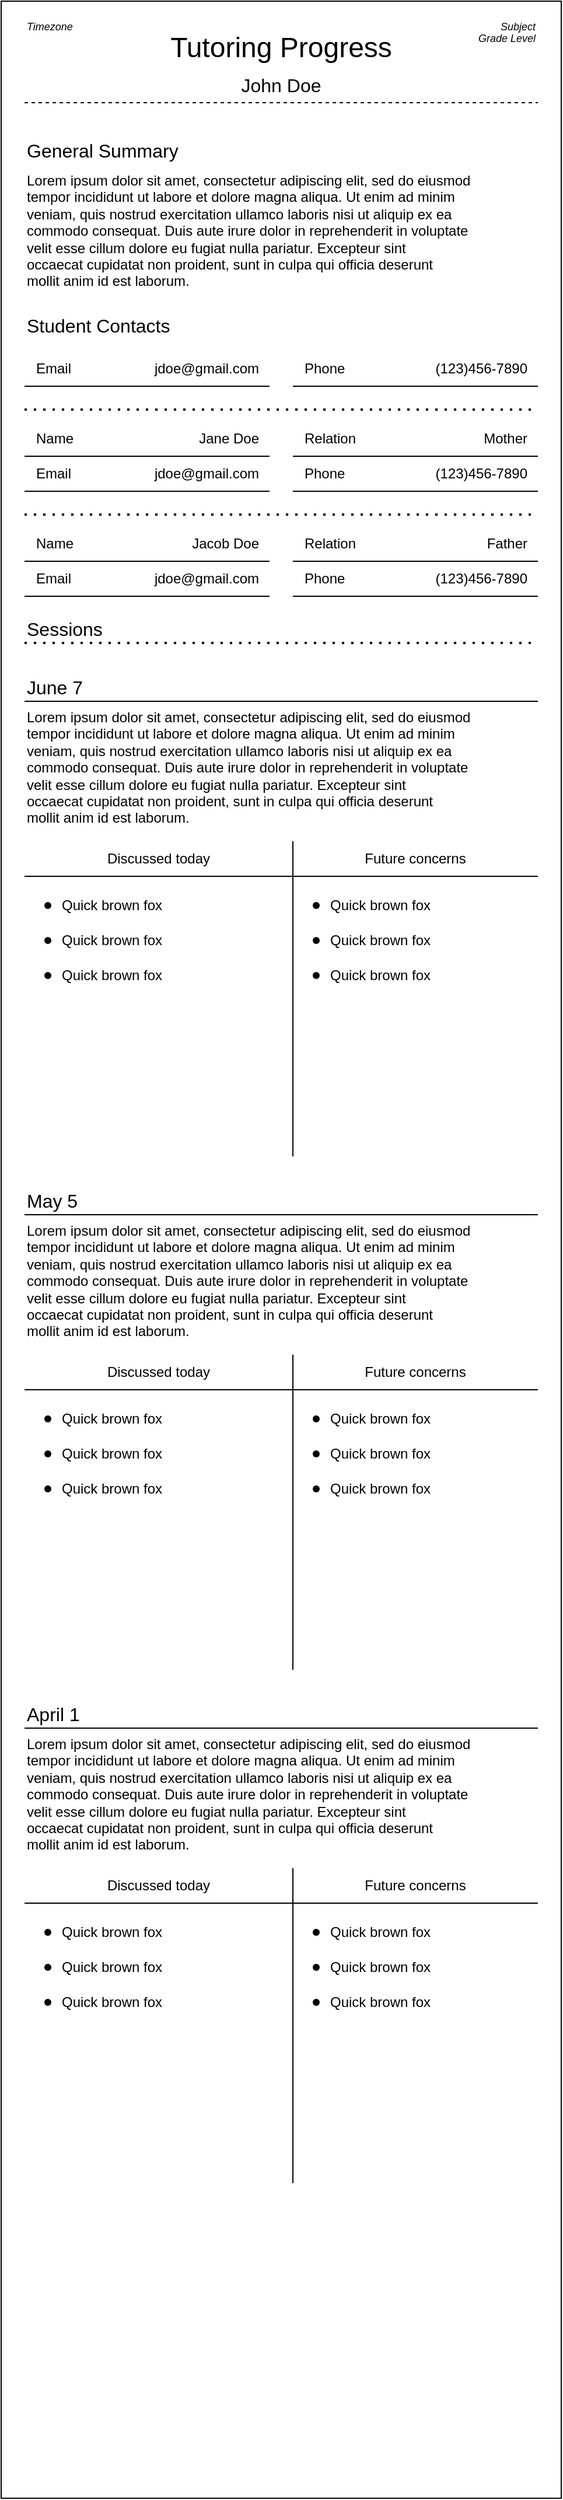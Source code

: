 <mxfile version="26.0.5">
  <diagram name="Page-1" id="S7144LthoN_sh4gh5SaR">
    <mxGraphModel dx="1173" dy="609" grid="1" gridSize="10" guides="1" tooltips="1" connect="1" arrows="1" fold="1" page="1" pageScale="1" pageWidth="850" pageHeight="1100" math="0" shadow="0">
      <root>
        <mxCell id="0" />
        <mxCell id="1" parent="0" />
        <mxCell id="zopvRXgS-9q4ktlSTO6l-1" value="" style="rounded=0;whiteSpace=wrap;html=1;" parent="1" vertex="1">
          <mxGeometry x="200" y="40" width="480" height="2140" as="geometry" />
        </mxCell>
        <mxCell id="zopvRXgS-9q4ktlSTO6l-2" value="Tutoring Progress" style="text;html=1;align=center;verticalAlign=middle;whiteSpace=wrap;rounded=0;fontSize=24;" parent="1" vertex="1">
          <mxGeometry x="220" y="60" width="440" height="40" as="geometry" />
        </mxCell>
        <mxCell id="zopvRXgS-9q4ktlSTO6l-3" value="John Doe" style="text;html=1;align=center;verticalAlign=middle;whiteSpace=wrap;rounded=0;fontSize=16;" parent="1" vertex="1">
          <mxGeometry x="220" y="97" width="440" height="30" as="geometry" />
        </mxCell>
        <mxCell id="zopvRXgS-9q4ktlSTO6l-6" value="" style="endArrow=none;dashed=1;html=1;rounded=0;exitX=0;exitY=1;exitDx=0;exitDy=0;entryX=1;entryY=1;entryDx=0;entryDy=0;" parent="1" source="zopvRXgS-9q4ktlSTO6l-3" target="zopvRXgS-9q4ktlSTO6l-3" edge="1">
          <mxGeometry width="50" height="50" relative="1" as="geometry">
            <mxPoint x="400" y="300" as="sourcePoint" />
            <mxPoint x="450" y="250" as="targetPoint" />
          </mxGeometry>
        </mxCell>
        <mxCell id="zopvRXgS-9q4ktlSTO6l-21" value="&lt;div align=&quot;left&quot;&gt;Timezone&lt;/div&gt;" style="text;html=1;align=left;verticalAlign=top;whiteSpace=wrap;rounded=0;fontSize=9;fontStyle=2" parent="1" vertex="1">
          <mxGeometry x="220" y="50" width="50" height="20" as="geometry" />
        </mxCell>
        <mxCell id="zopvRXgS-9q4ktlSTO6l-22" value="" style="group" parent="1" vertex="1" connectable="0">
          <mxGeometry x="220" y="150" width="440" height="140" as="geometry" />
        </mxCell>
        <mxCell id="zopvRXgS-9q4ktlSTO6l-18" value="General Summary" style="text;html=1;align=left;verticalAlign=bottom;whiteSpace=wrap;rounded=0;strokeColor=none;dashed=1;fontSize=16;" parent="zopvRXgS-9q4ktlSTO6l-22" vertex="1">
          <mxGeometry width="440" height="30" as="geometry" />
        </mxCell>
        <mxCell id="zopvRXgS-9q4ktlSTO6l-19" value="Lorem ipsum dolor sit amet, consectetur adipiscing elit, sed do eiusmod &lt;br/&gt;tempor incididunt ut labore et dolore magna aliqua. Ut enim ad minim &lt;br/&gt;veniam, quis nostrud exercitation ullamco laboris nisi ut aliquip ex ea &lt;br/&gt;commodo consequat. Duis aute irure dolor in reprehenderit in voluptate &lt;br/&gt;velit esse cillum dolore eu fugiat nulla pariatur. Excepteur sint &lt;br/&gt;occaecat cupidatat non proident, sunt in culpa qui officia deserunt &lt;br/&gt;mollit anim id est laborum." style="text;html=1;align=left;verticalAlign=top;whiteSpace=wrap;rounded=0;" parent="zopvRXgS-9q4ktlSTO6l-22" vertex="1">
          <mxGeometry y="30" width="440" height="110" as="geometry" />
        </mxCell>
        <mxCell id="zopvRXgS-9q4ktlSTO6l-24" value="&lt;div&gt;Student Contacts&lt;br&gt;&lt;/div&gt;" style="text;html=1;align=left;verticalAlign=bottom;whiteSpace=wrap;rounded=0;strokeColor=none;dashed=1;fontSize=16;" parent="1" vertex="1">
          <mxGeometry x="220" y="300" width="440" height="30" as="geometry" />
        </mxCell>
        <mxCell id="zopvRXgS-9q4ktlSTO6l-67" value="&lt;div align=&quot;right&quot;&gt;Subject&lt;/div&gt;" style="text;html=1;align=right;verticalAlign=top;whiteSpace=wrap;rounded=0;fontSize=9;fontStyle=2" parent="1" vertex="1">
          <mxGeometry x="610" y="50" width="50" height="20" as="geometry" />
        </mxCell>
        <mxCell id="zopvRXgS-9q4ktlSTO6l-93" value="Grade Level" style="text;html=1;align=right;verticalAlign=top;whiteSpace=wrap;rounded=0;fontSize=9;fontStyle=2" parent="1" vertex="1">
          <mxGeometry x="600" y="60" width="60" height="20" as="geometry" />
        </mxCell>
        <mxCell id="zopvRXgS-9q4ktlSTO6l-95" value="" style="endArrow=none;dashed=1;html=1;dashPattern=1 3;strokeWidth=2;rounded=0;" parent="1" edge="1">
          <mxGeometry width="50" height="50" relative="1" as="geometry">
            <mxPoint x="220" y="390" as="sourcePoint" />
            <mxPoint x="660" y="390" as="targetPoint" />
          </mxGeometry>
        </mxCell>
        <mxCell id="zopvRXgS-9q4ktlSTO6l-97" value="" style="group" parent="1" vertex="1" connectable="0">
          <mxGeometry x="220" y="340" width="440" height="30" as="geometry" />
        </mxCell>
        <mxCell id="zopvRXgS-9q4ktlSTO6l-63" value="" style="group" parent="zopvRXgS-9q4ktlSTO6l-97" vertex="1" connectable="0">
          <mxGeometry x="230" width="210" height="30" as="geometry" />
        </mxCell>
        <mxCell id="zopvRXgS-9q4ktlSTO6l-64" value="" style="endArrow=none;html=1;rounded=0;" parent="zopvRXgS-9q4ktlSTO6l-63" edge="1">
          <mxGeometry width="50" height="50" relative="1" as="geometry">
            <mxPoint y="30" as="sourcePoint" />
            <mxPoint x="210" y="30" as="targetPoint" />
          </mxGeometry>
        </mxCell>
        <mxCell id="zopvRXgS-9q4ktlSTO6l-65" value="Phone" style="text;html=1;align=left;verticalAlign=middle;whiteSpace=wrap;rounded=0;" parent="zopvRXgS-9q4ktlSTO6l-63" vertex="1">
          <mxGeometry x="7.5" width="75" height="30" as="geometry" />
        </mxCell>
        <mxCell id="zopvRXgS-9q4ktlSTO6l-66" value="(123)456-7890" style="text;html=1;align=right;verticalAlign=middle;whiteSpace=wrap;rounded=0;" parent="zopvRXgS-9q4ktlSTO6l-63" vertex="1">
          <mxGeometry x="90" width="112.5" height="30" as="geometry" />
        </mxCell>
        <mxCell id="zopvRXgS-9q4ktlSTO6l-89" value="" style="group" parent="zopvRXgS-9q4ktlSTO6l-97" vertex="1" connectable="0">
          <mxGeometry width="210" height="30" as="geometry" />
        </mxCell>
        <mxCell id="zopvRXgS-9q4ktlSTO6l-90" value="" style="endArrow=none;html=1;rounded=0;" parent="zopvRXgS-9q4ktlSTO6l-89" edge="1">
          <mxGeometry width="50" height="50" relative="1" as="geometry">
            <mxPoint y="30" as="sourcePoint" />
            <mxPoint x="210" y="30" as="targetPoint" />
          </mxGeometry>
        </mxCell>
        <mxCell id="zopvRXgS-9q4ktlSTO6l-91" value="Email" style="text;html=1;align=left;verticalAlign=middle;whiteSpace=wrap;rounded=0;" parent="zopvRXgS-9q4ktlSTO6l-89" vertex="1">
          <mxGeometry x="7.5" width="75" height="30" as="geometry" />
        </mxCell>
        <mxCell id="zopvRXgS-9q4ktlSTO6l-92" value="jdoe@gmail.com" style="text;html=1;align=right;verticalAlign=middle;whiteSpace=wrap;rounded=0;" parent="zopvRXgS-9q4ktlSTO6l-89" vertex="1">
          <mxGeometry x="90" width="112.5" height="30" as="geometry" />
        </mxCell>
        <mxCell id="zopvRXgS-9q4ktlSTO6l-107" value="" style="group" parent="1" vertex="1" connectable="0">
          <mxGeometry x="220" y="390" width="440" height="70" as="geometry" />
        </mxCell>
        <mxCell id="zopvRXgS-9q4ktlSTO6l-87" value="" style="group" parent="zopvRXgS-9q4ktlSTO6l-107" vertex="1" connectable="0">
          <mxGeometry y="10" width="440" height="30" as="geometry" />
        </mxCell>
        <mxCell id="zopvRXgS-9q4ktlSTO6l-68" value="" style="group" parent="zopvRXgS-9q4ktlSTO6l-87" vertex="1" connectable="0">
          <mxGeometry x="230" width="210" height="30" as="geometry" />
        </mxCell>
        <mxCell id="zopvRXgS-9q4ktlSTO6l-69" value="" style="endArrow=none;html=1;rounded=0;" parent="zopvRXgS-9q4ktlSTO6l-68" edge="1">
          <mxGeometry width="50" height="50" relative="1" as="geometry">
            <mxPoint y="30" as="sourcePoint" />
            <mxPoint x="210" y="30" as="targetPoint" />
          </mxGeometry>
        </mxCell>
        <mxCell id="zopvRXgS-9q4ktlSTO6l-70" value="Relation" style="text;html=1;align=left;verticalAlign=middle;whiteSpace=wrap;rounded=0;" parent="zopvRXgS-9q4ktlSTO6l-68" vertex="1">
          <mxGeometry x="7.5" width="75" height="30" as="geometry" />
        </mxCell>
        <mxCell id="zopvRXgS-9q4ktlSTO6l-71" value="Mother" style="text;html=1;align=right;verticalAlign=middle;whiteSpace=wrap;rounded=0;" parent="zopvRXgS-9q4ktlSTO6l-68" vertex="1">
          <mxGeometry x="90" width="112.5" height="30" as="geometry" />
        </mxCell>
        <mxCell id="zopvRXgS-9q4ktlSTO6l-74" value="" style="group" parent="zopvRXgS-9q4ktlSTO6l-87" vertex="1" connectable="0">
          <mxGeometry width="210" height="30" as="geometry" />
        </mxCell>
        <mxCell id="zopvRXgS-9q4ktlSTO6l-75" value="" style="endArrow=none;html=1;rounded=0;" parent="zopvRXgS-9q4ktlSTO6l-74" edge="1">
          <mxGeometry width="50" height="50" relative="1" as="geometry">
            <mxPoint y="30" as="sourcePoint" />
            <mxPoint x="210" y="30" as="targetPoint" />
          </mxGeometry>
        </mxCell>
        <mxCell id="zopvRXgS-9q4ktlSTO6l-76" value="Name" style="text;html=1;align=left;verticalAlign=middle;whiteSpace=wrap;rounded=0;" parent="zopvRXgS-9q4ktlSTO6l-74" vertex="1">
          <mxGeometry x="7.5" width="75" height="30" as="geometry" />
        </mxCell>
        <mxCell id="zopvRXgS-9q4ktlSTO6l-77" value="Jane Doe" style="text;html=1;align=right;verticalAlign=middle;whiteSpace=wrap;rounded=0;" parent="zopvRXgS-9q4ktlSTO6l-74" vertex="1">
          <mxGeometry x="90" width="112.5" height="30" as="geometry" />
        </mxCell>
        <mxCell id="zopvRXgS-9q4ktlSTO6l-98" value="" style="group" parent="zopvRXgS-9q4ktlSTO6l-107" vertex="1" connectable="0">
          <mxGeometry y="40" width="440" height="30" as="geometry" />
        </mxCell>
        <mxCell id="zopvRXgS-9q4ktlSTO6l-99" value="" style="group" parent="zopvRXgS-9q4ktlSTO6l-98" vertex="1" connectable="0">
          <mxGeometry x="230" width="210" height="30" as="geometry" />
        </mxCell>
        <mxCell id="zopvRXgS-9q4ktlSTO6l-100" value="" style="endArrow=none;html=1;rounded=0;" parent="zopvRXgS-9q4ktlSTO6l-99" edge="1">
          <mxGeometry width="50" height="50" relative="1" as="geometry">
            <mxPoint y="30" as="sourcePoint" />
            <mxPoint x="210" y="30" as="targetPoint" />
          </mxGeometry>
        </mxCell>
        <mxCell id="zopvRXgS-9q4ktlSTO6l-101" value="Phone" style="text;html=1;align=left;verticalAlign=middle;whiteSpace=wrap;rounded=0;" parent="zopvRXgS-9q4ktlSTO6l-99" vertex="1">
          <mxGeometry x="7.5" width="75" height="30" as="geometry" />
        </mxCell>
        <mxCell id="zopvRXgS-9q4ktlSTO6l-102" value="(123)456-7890" style="text;html=1;align=right;verticalAlign=middle;whiteSpace=wrap;rounded=0;" parent="zopvRXgS-9q4ktlSTO6l-99" vertex="1">
          <mxGeometry x="90" width="112.5" height="30" as="geometry" />
        </mxCell>
        <mxCell id="zopvRXgS-9q4ktlSTO6l-103" value="" style="group" parent="zopvRXgS-9q4ktlSTO6l-98" vertex="1" connectable="0">
          <mxGeometry width="210" height="30" as="geometry" />
        </mxCell>
        <mxCell id="zopvRXgS-9q4ktlSTO6l-104" value="" style="endArrow=none;html=1;rounded=0;" parent="zopvRXgS-9q4ktlSTO6l-103" edge="1">
          <mxGeometry width="50" height="50" relative="1" as="geometry">
            <mxPoint y="30" as="sourcePoint" />
            <mxPoint x="210" y="30" as="targetPoint" />
          </mxGeometry>
        </mxCell>
        <mxCell id="zopvRXgS-9q4ktlSTO6l-105" value="Email" style="text;html=1;align=left;verticalAlign=middle;whiteSpace=wrap;rounded=0;" parent="zopvRXgS-9q4ktlSTO6l-103" vertex="1">
          <mxGeometry x="7.5" width="75" height="30" as="geometry" />
        </mxCell>
        <mxCell id="zopvRXgS-9q4ktlSTO6l-106" value="jdoe@gmail.com" style="text;html=1;align=right;verticalAlign=middle;whiteSpace=wrap;rounded=0;" parent="zopvRXgS-9q4ktlSTO6l-103" vertex="1">
          <mxGeometry x="90" width="112.5" height="30" as="geometry" />
        </mxCell>
        <mxCell id="zopvRXgS-9q4ktlSTO6l-108" value="" style="group" parent="1" vertex="1" connectable="0">
          <mxGeometry x="220" y="480" width="440" height="70" as="geometry" />
        </mxCell>
        <mxCell id="zopvRXgS-9q4ktlSTO6l-109" value="" style="group" parent="zopvRXgS-9q4ktlSTO6l-108" vertex="1" connectable="0">
          <mxGeometry y="10" width="440" height="30" as="geometry" />
        </mxCell>
        <mxCell id="zopvRXgS-9q4ktlSTO6l-110" value="" style="group" parent="zopvRXgS-9q4ktlSTO6l-109" vertex="1" connectable="0">
          <mxGeometry x="230" width="210" height="30" as="geometry" />
        </mxCell>
        <mxCell id="zopvRXgS-9q4ktlSTO6l-111" value="" style="endArrow=none;html=1;rounded=0;" parent="zopvRXgS-9q4ktlSTO6l-110" edge="1">
          <mxGeometry width="50" height="50" relative="1" as="geometry">
            <mxPoint y="30" as="sourcePoint" />
            <mxPoint x="210" y="30" as="targetPoint" />
          </mxGeometry>
        </mxCell>
        <mxCell id="zopvRXgS-9q4ktlSTO6l-112" value="Relation" style="text;html=1;align=left;verticalAlign=middle;whiteSpace=wrap;rounded=0;" parent="zopvRXgS-9q4ktlSTO6l-110" vertex="1">
          <mxGeometry x="7.5" width="75" height="30" as="geometry" />
        </mxCell>
        <mxCell id="zopvRXgS-9q4ktlSTO6l-113" value="Father" style="text;html=1;align=right;verticalAlign=middle;whiteSpace=wrap;rounded=0;" parent="zopvRXgS-9q4ktlSTO6l-110" vertex="1">
          <mxGeometry x="90" width="112.5" height="30" as="geometry" />
        </mxCell>
        <mxCell id="zopvRXgS-9q4ktlSTO6l-114" value="" style="group" parent="zopvRXgS-9q4ktlSTO6l-109" vertex="1" connectable="0">
          <mxGeometry width="210" height="30" as="geometry" />
        </mxCell>
        <mxCell id="zopvRXgS-9q4ktlSTO6l-115" value="" style="endArrow=none;html=1;rounded=0;" parent="zopvRXgS-9q4ktlSTO6l-114" edge="1">
          <mxGeometry width="50" height="50" relative="1" as="geometry">
            <mxPoint y="30" as="sourcePoint" />
            <mxPoint x="210" y="30" as="targetPoint" />
          </mxGeometry>
        </mxCell>
        <mxCell id="zopvRXgS-9q4ktlSTO6l-116" value="Name" style="text;html=1;align=left;verticalAlign=middle;whiteSpace=wrap;rounded=0;" parent="zopvRXgS-9q4ktlSTO6l-114" vertex="1">
          <mxGeometry x="7.5" width="75" height="30" as="geometry" />
        </mxCell>
        <mxCell id="zopvRXgS-9q4ktlSTO6l-117" value="Jacob Doe" style="text;html=1;align=right;verticalAlign=middle;whiteSpace=wrap;rounded=0;" parent="zopvRXgS-9q4ktlSTO6l-114" vertex="1">
          <mxGeometry x="90" width="112.5" height="30" as="geometry" />
        </mxCell>
        <mxCell id="zopvRXgS-9q4ktlSTO6l-118" value="" style="endArrow=none;dashed=1;html=1;dashPattern=1 3;strokeWidth=2;rounded=0;" parent="zopvRXgS-9q4ktlSTO6l-108" edge="1">
          <mxGeometry width="50" height="50" relative="1" as="geometry">
            <mxPoint as="sourcePoint" />
            <mxPoint x="440" as="targetPoint" />
          </mxGeometry>
        </mxCell>
        <mxCell id="zopvRXgS-9q4ktlSTO6l-119" value="" style="group" parent="zopvRXgS-9q4ktlSTO6l-108" vertex="1" connectable="0">
          <mxGeometry y="40" width="440" height="30" as="geometry" />
        </mxCell>
        <mxCell id="zopvRXgS-9q4ktlSTO6l-120" value="" style="group" parent="zopvRXgS-9q4ktlSTO6l-119" vertex="1" connectable="0">
          <mxGeometry x="230" width="210" height="30" as="geometry" />
        </mxCell>
        <mxCell id="zopvRXgS-9q4ktlSTO6l-121" value="" style="endArrow=none;html=1;rounded=0;" parent="zopvRXgS-9q4ktlSTO6l-120" edge="1">
          <mxGeometry width="50" height="50" relative="1" as="geometry">
            <mxPoint y="30" as="sourcePoint" />
            <mxPoint x="210" y="30" as="targetPoint" />
          </mxGeometry>
        </mxCell>
        <mxCell id="zopvRXgS-9q4ktlSTO6l-122" value="Phone" style="text;html=1;align=left;verticalAlign=middle;whiteSpace=wrap;rounded=0;" parent="zopvRXgS-9q4ktlSTO6l-120" vertex="1">
          <mxGeometry x="7.5" width="75" height="30" as="geometry" />
        </mxCell>
        <mxCell id="zopvRXgS-9q4ktlSTO6l-123" value="(123)456-7890" style="text;html=1;align=right;verticalAlign=middle;whiteSpace=wrap;rounded=0;" parent="zopvRXgS-9q4ktlSTO6l-120" vertex="1">
          <mxGeometry x="90" width="112.5" height="30" as="geometry" />
        </mxCell>
        <mxCell id="zopvRXgS-9q4ktlSTO6l-124" value="" style="group" parent="zopvRXgS-9q4ktlSTO6l-119" vertex="1" connectable="0">
          <mxGeometry width="210" height="30" as="geometry" />
        </mxCell>
        <mxCell id="zopvRXgS-9q4ktlSTO6l-125" value="" style="endArrow=none;html=1;rounded=0;" parent="zopvRXgS-9q4ktlSTO6l-124" edge="1">
          <mxGeometry width="50" height="50" relative="1" as="geometry">
            <mxPoint y="30" as="sourcePoint" />
            <mxPoint x="210" y="30" as="targetPoint" />
          </mxGeometry>
        </mxCell>
        <mxCell id="zopvRXgS-9q4ktlSTO6l-126" value="Email" style="text;html=1;align=left;verticalAlign=middle;whiteSpace=wrap;rounded=0;" parent="zopvRXgS-9q4ktlSTO6l-124" vertex="1">
          <mxGeometry x="7.5" width="75" height="30" as="geometry" />
        </mxCell>
        <mxCell id="zopvRXgS-9q4ktlSTO6l-127" value="jdoe@gmail.com" style="text;html=1;align=right;verticalAlign=middle;whiteSpace=wrap;rounded=0;" parent="zopvRXgS-9q4ktlSTO6l-124" vertex="1">
          <mxGeometry x="90" width="112.5" height="30" as="geometry" />
        </mxCell>
        <mxCell id="UrMM0zLlj7kcY1EurxW0-1" value="&lt;div&gt;Sessions&lt;br&gt;&lt;/div&gt;" style="text;html=1;align=left;verticalAlign=bottom;whiteSpace=wrap;rounded=0;strokeColor=none;dashed=1;fontSize=16;" vertex="1" parent="1">
          <mxGeometry x="220" y="560" width="440" height="30" as="geometry" />
        </mxCell>
        <mxCell id="UrMM0zLlj7kcY1EurxW0-30" value="" style="group" vertex="1" connectable="0" parent="1">
          <mxGeometry x="220" y="610" width="440" height="420" as="geometry" />
        </mxCell>
        <mxCell id="UrMM0zLlj7kcY1EurxW0-3" value="June 7" style="text;html=1;align=left;verticalAlign=bottom;whiteSpace=wrap;rounded=0;strokeColor=none;dashed=1;fontSize=16;" vertex="1" parent="UrMM0zLlj7kcY1EurxW0-30">
          <mxGeometry width="440" height="30" as="geometry" />
        </mxCell>
        <mxCell id="UrMM0zLlj7kcY1EurxW0-4" value="" style="endArrow=none;html=1;rounded=0;exitX=0;exitY=1;exitDx=0;exitDy=0;entryX=1;entryY=1;entryDx=0;entryDy=0;" edge="1" parent="UrMM0zLlj7kcY1EurxW0-30" source="UrMM0zLlj7kcY1EurxW0-3" target="UrMM0zLlj7kcY1EurxW0-3">
          <mxGeometry width="50" height="50" relative="1" as="geometry">
            <mxPoint x="420" y="40" as="sourcePoint" />
            <mxPoint x="470" y="-10" as="targetPoint" />
          </mxGeometry>
        </mxCell>
        <mxCell id="UrMM0zLlj7kcY1EurxW0-5" value="Lorem ipsum dolor sit amet, consectetur adipiscing elit, sed do eiusmod &lt;br/&gt;tempor incididunt ut labore et dolore magna aliqua. Ut enim ad minim &lt;br/&gt;veniam, quis nostrud exercitation ullamco laboris nisi ut aliquip ex ea &lt;br/&gt;commodo consequat. Duis aute irure dolor in reprehenderit in voluptate &lt;br/&gt;velit esse cillum dolore eu fugiat nulla pariatur. Excepteur sint &lt;br/&gt;occaecat cupidatat non proident, sunt in culpa qui officia deserunt &lt;br/&gt;mollit anim id est laborum." style="text;html=1;align=left;verticalAlign=top;whiteSpace=wrap;rounded=0;" vertex="1" parent="UrMM0zLlj7kcY1EurxW0-30">
          <mxGeometry y="30" width="440" height="110" as="geometry" />
        </mxCell>
        <mxCell id="UrMM0zLlj7kcY1EurxW0-7" value="Discussed today" style="text;html=1;align=center;verticalAlign=middle;whiteSpace=wrap;rounded=0;" vertex="1" parent="UrMM0zLlj7kcY1EurxW0-30">
          <mxGeometry y="150" width="230" height="30" as="geometry" />
        </mxCell>
        <mxCell id="UrMM0zLlj7kcY1EurxW0-8" value="Future concerns" style="text;html=1;align=center;verticalAlign=middle;whiteSpace=wrap;rounded=0;" vertex="1" parent="UrMM0zLlj7kcY1EurxW0-30">
          <mxGeometry x="230" y="150" width="210" height="30" as="geometry" />
        </mxCell>
        <mxCell id="UrMM0zLlj7kcY1EurxW0-9" value="" style="endArrow=none;html=1;rounded=0;exitX=0;exitY=1;exitDx=0;exitDy=0;entryX=1;entryY=1;entryDx=0;entryDy=0;" edge="1" parent="UrMM0zLlj7kcY1EurxW0-30" source="UrMM0zLlj7kcY1EurxW0-7" target="UrMM0zLlj7kcY1EurxW0-8">
          <mxGeometry width="50" height="50" relative="1" as="geometry">
            <mxPoint x="130" y="270" as="sourcePoint" />
            <mxPoint x="180" y="220" as="targetPoint" />
          </mxGeometry>
        </mxCell>
        <mxCell id="UrMM0zLlj7kcY1EurxW0-10" value="" style="endArrow=none;html=1;rounded=0;entryX=0;entryY=0;entryDx=0;entryDy=0;" edge="1" parent="UrMM0zLlj7kcY1EurxW0-30" target="UrMM0zLlj7kcY1EurxW0-8">
          <mxGeometry width="50" height="50" relative="1" as="geometry">
            <mxPoint x="230" y="420" as="sourcePoint" />
            <mxPoint x="180" y="220" as="targetPoint" />
          </mxGeometry>
        </mxCell>
        <mxCell id="UrMM0zLlj7kcY1EurxW0-13" value="" style="group" vertex="1" connectable="0" parent="UrMM0zLlj7kcY1EurxW0-30">
          <mxGeometry x="10" y="190" width="130" height="30" as="geometry" />
        </mxCell>
        <mxCell id="UrMM0zLlj7kcY1EurxW0-11" value="" style="shape=waypoint;sketch=0;fillStyle=solid;size=6;pointerEvents=1;points=[];fillColor=none;resizable=0;rotatable=0;perimeter=centerPerimeter;snapToPoint=1;" vertex="1" parent="UrMM0zLlj7kcY1EurxW0-13">
          <mxGeometry y="5" width="20" height="20" as="geometry" />
        </mxCell>
        <mxCell id="UrMM0zLlj7kcY1EurxW0-12" value="Quick brown fox" style="text;html=1;align=left;verticalAlign=middle;whiteSpace=wrap;rounded=0;" vertex="1" parent="UrMM0zLlj7kcY1EurxW0-13">
          <mxGeometry x="20" width="110" height="30" as="geometry" />
        </mxCell>
        <mxCell id="UrMM0zLlj7kcY1EurxW0-15" value="" style="group" vertex="1" connectable="0" parent="UrMM0zLlj7kcY1EurxW0-30">
          <mxGeometry x="10" y="220" width="130" height="30" as="geometry" />
        </mxCell>
        <mxCell id="UrMM0zLlj7kcY1EurxW0-16" value="" style="shape=waypoint;sketch=0;fillStyle=solid;size=6;pointerEvents=1;points=[];fillColor=none;resizable=0;rotatable=0;perimeter=centerPerimeter;snapToPoint=1;" vertex="1" parent="UrMM0zLlj7kcY1EurxW0-15">
          <mxGeometry y="5" width="20" height="20" as="geometry" />
        </mxCell>
        <mxCell id="UrMM0zLlj7kcY1EurxW0-17" value="Quick brown fox" style="text;html=1;align=left;verticalAlign=middle;whiteSpace=wrap;rounded=0;" vertex="1" parent="UrMM0zLlj7kcY1EurxW0-15">
          <mxGeometry x="20" width="110" height="30" as="geometry" />
        </mxCell>
        <mxCell id="UrMM0zLlj7kcY1EurxW0-18" value="" style="group" vertex="1" connectable="0" parent="UrMM0zLlj7kcY1EurxW0-30">
          <mxGeometry x="10" y="250" width="130" height="30" as="geometry" />
        </mxCell>
        <mxCell id="UrMM0zLlj7kcY1EurxW0-19" value="" style="shape=waypoint;sketch=0;fillStyle=solid;size=6;pointerEvents=1;points=[];fillColor=none;resizable=0;rotatable=0;perimeter=centerPerimeter;snapToPoint=1;" vertex="1" parent="UrMM0zLlj7kcY1EurxW0-18">
          <mxGeometry y="5" width="20" height="20" as="geometry" />
        </mxCell>
        <mxCell id="UrMM0zLlj7kcY1EurxW0-20" value="Quick brown fox" style="text;html=1;align=left;verticalAlign=middle;whiteSpace=wrap;rounded=0;" vertex="1" parent="UrMM0zLlj7kcY1EurxW0-18">
          <mxGeometry x="20" width="110" height="30" as="geometry" />
        </mxCell>
        <mxCell id="UrMM0zLlj7kcY1EurxW0-21" value="" style="group" vertex="1" connectable="0" parent="UrMM0zLlj7kcY1EurxW0-30">
          <mxGeometry x="240" y="190" width="130" height="30" as="geometry" />
        </mxCell>
        <mxCell id="UrMM0zLlj7kcY1EurxW0-22" value="" style="shape=waypoint;sketch=0;fillStyle=solid;size=6;pointerEvents=1;points=[];fillColor=none;resizable=0;rotatable=0;perimeter=centerPerimeter;snapToPoint=1;" vertex="1" parent="UrMM0zLlj7kcY1EurxW0-21">
          <mxGeometry y="5" width="20" height="20" as="geometry" />
        </mxCell>
        <mxCell id="UrMM0zLlj7kcY1EurxW0-23" value="Quick brown fox" style="text;html=1;align=left;verticalAlign=middle;whiteSpace=wrap;rounded=0;" vertex="1" parent="UrMM0zLlj7kcY1EurxW0-21">
          <mxGeometry x="20" width="110" height="30" as="geometry" />
        </mxCell>
        <mxCell id="UrMM0zLlj7kcY1EurxW0-24" value="" style="group" vertex="1" connectable="0" parent="UrMM0zLlj7kcY1EurxW0-30">
          <mxGeometry x="240" y="220" width="130" height="30" as="geometry" />
        </mxCell>
        <mxCell id="UrMM0zLlj7kcY1EurxW0-25" value="" style="shape=waypoint;sketch=0;fillStyle=solid;size=6;pointerEvents=1;points=[];fillColor=none;resizable=0;rotatable=0;perimeter=centerPerimeter;snapToPoint=1;" vertex="1" parent="UrMM0zLlj7kcY1EurxW0-24">
          <mxGeometry y="5" width="20" height="20" as="geometry" />
        </mxCell>
        <mxCell id="UrMM0zLlj7kcY1EurxW0-26" value="Quick brown fox" style="text;html=1;align=left;verticalAlign=middle;whiteSpace=wrap;rounded=0;" vertex="1" parent="UrMM0zLlj7kcY1EurxW0-24">
          <mxGeometry x="20" width="110" height="30" as="geometry" />
        </mxCell>
        <mxCell id="UrMM0zLlj7kcY1EurxW0-27" value="" style="group" vertex="1" connectable="0" parent="UrMM0zLlj7kcY1EurxW0-30">
          <mxGeometry x="240" y="250" width="130" height="30" as="geometry" />
        </mxCell>
        <mxCell id="UrMM0zLlj7kcY1EurxW0-28" value="" style="shape=waypoint;sketch=0;fillStyle=solid;size=6;pointerEvents=1;points=[];fillColor=none;resizable=0;rotatable=0;perimeter=centerPerimeter;snapToPoint=1;" vertex="1" parent="UrMM0zLlj7kcY1EurxW0-27">
          <mxGeometry y="5" width="20" height="20" as="geometry" />
        </mxCell>
        <mxCell id="UrMM0zLlj7kcY1EurxW0-29" value="Quick brown fox" style="text;html=1;align=left;verticalAlign=middle;whiteSpace=wrap;rounded=0;" vertex="1" parent="UrMM0zLlj7kcY1EurxW0-27">
          <mxGeometry x="20" width="110" height="30" as="geometry" />
        </mxCell>
        <mxCell id="zopvRXgS-9q4ktlSTO6l-96" value="" style="endArrow=none;dashed=1;html=1;dashPattern=1 3;strokeWidth=2;rounded=0;entryX=1;entryY=1;entryDx=0;entryDy=0;exitX=0;exitY=1;exitDx=0;exitDy=0;" parent="1" target="UrMM0zLlj7kcY1EurxW0-1" edge="1" source="UrMM0zLlj7kcY1EurxW0-1">
          <mxGeometry width="50" height="50" relative="1" as="geometry">
            <mxPoint x="220" y="390" as="sourcePoint" />
            <mxPoint x="360" y="390" as="targetPoint" />
          </mxGeometry>
        </mxCell>
        <mxCell id="UrMM0zLlj7kcY1EurxW0-31" value="" style="group" vertex="1" connectable="0" parent="1">
          <mxGeometry x="220" y="1050" width="440" height="420" as="geometry" />
        </mxCell>
        <mxCell id="UrMM0zLlj7kcY1EurxW0-32" value="May 5" style="text;html=1;align=left;verticalAlign=bottom;whiteSpace=wrap;rounded=0;strokeColor=none;dashed=1;fontSize=16;" vertex="1" parent="UrMM0zLlj7kcY1EurxW0-31">
          <mxGeometry width="440" height="30" as="geometry" />
        </mxCell>
        <mxCell id="UrMM0zLlj7kcY1EurxW0-33" value="" style="endArrow=none;html=1;rounded=0;exitX=0;exitY=1;exitDx=0;exitDy=0;entryX=1;entryY=1;entryDx=0;entryDy=0;" edge="1" parent="UrMM0zLlj7kcY1EurxW0-31" source="UrMM0zLlj7kcY1EurxW0-32" target="UrMM0zLlj7kcY1EurxW0-32">
          <mxGeometry width="50" height="50" relative="1" as="geometry">
            <mxPoint x="420" y="40" as="sourcePoint" />
            <mxPoint x="470" y="-10" as="targetPoint" />
          </mxGeometry>
        </mxCell>
        <mxCell id="UrMM0zLlj7kcY1EurxW0-34" value="Lorem ipsum dolor sit amet, consectetur adipiscing elit, sed do eiusmod &lt;br/&gt;tempor incididunt ut labore et dolore magna aliqua. Ut enim ad minim &lt;br/&gt;veniam, quis nostrud exercitation ullamco laboris nisi ut aliquip ex ea &lt;br/&gt;commodo consequat. Duis aute irure dolor in reprehenderit in voluptate &lt;br/&gt;velit esse cillum dolore eu fugiat nulla pariatur. Excepteur sint &lt;br/&gt;occaecat cupidatat non proident, sunt in culpa qui officia deserunt &lt;br/&gt;mollit anim id est laborum." style="text;html=1;align=left;verticalAlign=top;whiteSpace=wrap;rounded=0;" vertex="1" parent="UrMM0zLlj7kcY1EurxW0-31">
          <mxGeometry y="30" width="440" height="110" as="geometry" />
        </mxCell>
        <mxCell id="UrMM0zLlj7kcY1EurxW0-35" value="Discussed today" style="text;html=1;align=center;verticalAlign=middle;whiteSpace=wrap;rounded=0;" vertex="1" parent="UrMM0zLlj7kcY1EurxW0-31">
          <mxGeometry y="150" width="230" height="30" as="geometry" />
        </mxCell>
        <mxCell id="UrMM0zLlj7kcY1EurxW0-36" value="Future concerns" style="text;html=1;align=center;verticalAlign=middle;whiteSpace=wrap;rounded=0;" vertex="1" parent="UrMM0zLlj7kcY1EurxW0-31">
          <mxGeometry x="230" y="150" width="210" height="30" as="geometry" />
        </mxCell>
        <mxCell id="UrMM0zLlj7kcY1EurxW0-37" value="" style="endArrow=none;html=1;rounded=0;exitX=0;exitY=1;exitDx=0;exitDy=0;entryX=1;entryY=1;entryDx=0;entryDy=0;" edge="1" parent="UrMM0zLlj7kcY1EurxW0-31" source="UrMM0zLlj7kcY1EurxW0-35" target="UrMM0zLlj7kcY1EurxW0-36">
          <mxGeometry width="50" height="50" relative="1" as="geometry">
            <mxPoint x="130" y="270" as="sourcePoint" />
            <mxPoint x="180" y="220" as="targetPoint" />
          </mxGeometry>
        </mxCell>
        <mxCell id="UrMM0zLlj7kcY1EurxW0-38" value="" style="endArrow=none;html=1;rounded=0;entryX=0;entryY=0;entryDx=0;entryDy=0;" edge="1" parent="UrMM0zLlj7kcY1EurxW0-31" target="UrMM0zLlj7kcY1EurxW0-36">
          <mxGeometry width="50" height="50" relative="1" as="geometry">
            <mxPoint x="230" y="420" as="sourcePoint" />
            <mxPoint x="180" y="220" as="targetPoint" />
          </mxGeometry>
        </mxCell>
        <mxCell id="UrMM0zLlj7kcY1EurxW0-39" value="" style="group" vertex="1" connectable="0" parent="UrMM0zLlj7kcY1EurxW0-31">
          <mxGeometry x="10" y="190" width="130" height="30" as="geometry" />
        </mxCell>
        <mxCell id="UrMM0zLlj7kcY1EurxW0-40" value="" style="shape=waypoint;sketch=0;fillStyle=solid;size=6;pointerEvents=1;points=[];fillColor=none;resizable=0;rotatable=0;perimeter=centerPerimeter;snapToPoint=1;" vertex="1" parent="UrMM0zLlj7kcY1EurxW0-39">
          <mxGeometry y="5" width="20" height="20" as="geometry" />
        </mxCell>
        <mxCell id="UrMM0zLlj7kcY1EurxW0-41" value="Quick brown fox" style="text;html=1;align=left;verticalAlign=middle;whiteSpace=wrap;rounded=0;" vertex="1" parent="UrMM0zLlj7kcY1EurxW0-39">
          <mxGeometry x="20" width="110" height="30" as="geometry" />
        </mxCell>
        <mxCell id="UrMM0zLlj7kcY1EurxW0-42" value="" style="group" vertex="1" connectable="0" parent="UrMM0zLlj7kcY1EurxW0-31">
          <mxGeometry x="10" y="220" width="130" height="30" as="geometry" />
        </mxCell>
        <mxCell id="UrMM0zLlj7kcY1EurxW0-43" value="" style="shape=waypoint;sketch=0;fillStyle=solid;size=6;pointerEvents=1;points=[];fillColor=none;resizable=0;rotatable=0;perimeter=centerPerimeter;snapToPoint=1;" vertex="1" parent="UrMM0zLlj7kcY1EurxW0-42">
          <mxGeometry y="5" width="20" height="20" as="geometry" />
        </mxCell>
        <mxCell id="UrMM0zLlj7kcY1EurxW0-44" value="Quick brown fox" style="text;html=1;align=left;verticalAlign=middle;whiteSpace=wrap;rounded=0;" vertex="1" parent="UrMM0zLlj7kcY1EurxW0-42">
          <mxGeometry x="20" width="110" height="30" as="geometry" />
        </mxCell>
        <mxCell id="UrMM0zLlj7kcY1EurxW0-45" value="" style="group" vertex="1" connectable="0" parent="UrMM0zLlj7kcY1EurxW0-31">
          <mxGeometry x="10" y="250" width="130" height="30" as="geometry" />
        </mxCell>
        <mxCell id="UrMM0zLlj7kcY1EurxW0-46" value="" style="shape=waypoint;sketch=0;fillStyle=solid;size=6;pointerEvents=1;points=[];fillColor=none;resizable=0;rotatable=0;perimeter=centerPerimeter;snapToPoint=1;" vertex="1" parent="UrMM0zLlj7kcY1EurxW0-45">
          <mxGeometry y="5" width="20" height="20" as="geometry" />
        </mxCell>
        <mxCell id="UrMM0zLlj7kcY1EurxW0-47" value="Quick brown fox" style="text;html=1;align=left;verticalAlign=middle;whiteSpace=wrap;rounded=0;" vertex="1" parent="UrMM0zLlj7kcY1EurxW0-45">
          <mxGeometry x="20" width="110" height="30" as="geometry" />
        </mxCell>
        <mxCell id="UrMM0zLlj7kcY1EurxW0-48" value="" style="group" vertex="1" connectable="0" parent="UrMM0zLlj7kcY1EurxW0-31">
          <mxGeometry x="240" y="190" width="130" height="30" as="geometry" />
        </mxCell>
        <mxCell id="UrMM0zLlj7kcY1EurxW0-49" value="" style="shape=waypoint;sketch=0;fillStyle=solid;size=6;pointerEvents=1;points=[];fillColor=none;resizable=0;rotatable=0;perimeter=centerPerimeter;snapToPoint=1;" vertex="1" parent="UrMM0zLlj7kcY1EurxW0-48">
          <mxGeometry y="5" width="20" height="20" as="geometry" />
        </mxCell>
        <mxCell id="UrMM0zLlj7kcY1EurxW0-50" value="Quick brown fox" style="text;html=1;align=left;verticalAlign=middle;whiteSpace=wrap;rounded=0;" vertex="1" parent="UrMM0zLlj7kcY1EurxW0-48">
          <mxGeometry x="20" width="110" height="30" as="geometry" />
        </mxCell>
        <mxCell id="UrMM0zLlj7kcY1EurxW0-51" value="" style="group" vertex="1" connectable="0" parent="UrMM0zLlj7kcY1EurxW0-31">
          <mxGeometry x="240" y="220" width="130" height="30" as="geometry" />
        </mxCell>
        <mxCell id="UrMM0zLlj7kcY1EurxW0-52" value="" style="shape=waypoint;sketch=0;fillStyle=solid;size=6;pointerEvents=1;points=[];fillColor=none;resizable=0;rotatable=0;perimeter=centerPerimeter;snapToPoint=1;" vertex="1" parent="UrMM0zLlj7kcY1EurxW0-51">
          <mxGeometry y="5" width="20" height="20" as="geometry" />
        </mxCell>
        <mxCell id="UrMM0zLlj7kcY1EurxW0-53" value="Quick brown fox" style="text;html=1;align=left;verticalAlign=middle;whiteSpace=wrap;rounded=0;" vertex="1" parent="UrMM0zLlj7kcY1EurxW0-51">
          <mxGeometry x="20" width="110" height="30" as="geometry" />
        </mxCell>
        <mxCell id="UrMM0zLlj7kcY1EurxW0-54" value="" style="group" vertex="1" connectable="0" parent="UrMM0zLlj7kcY1EurxW0-31">
          <mxGeometry x="240" y="250" width="130" height="30" as="geometry" />
        </mxCell>
        <mxCell id="UrMM0zLlj7kcY1EurxW0-55" value="" style="shape=waypoint;sketch=0;fillStyle=solid;size=6;pointerEvents=1;points=[];fillColor=none;resizable=0;rotatable=0;perimeter=centerPerimeter;snapToPoint=1;" vertex="1" parent="UrMM0zLlj7kcY1EurxW0-54">
          <mxGeometry y="5" width="20" height="20" as="geometry" />
        </mxCell>
        <mxCell id="UrMM0zLlj7kcY1EurxW0-56" value="Quick brown fox" style="text;html=1;align=left;verticalAlign=middle;whiteSpace=wrap;rounded=0;" vertex="1" parent="UrMM0zLlj7kcY1EurxW0-54">
          <mxGeometry x="20" width="110" height="30" as="geometry" />
        </mxCell>
        <mxCell id="UrMM0zLlj7kcY1EurxW0-57" value="" style="group" vertex="1" connectable="0" parent="1">
          <mxGeometry x="220" y="1490" width="440" height="420" as="geometry" />
        </mxCell>
        <mxCell id="UrMM0zLlj7kcY1EurxW0-58" value="&lt;div&gt;April 1&lt;/div&gt;" style="text;html=1;align=left;verticalAlign=bottom;whiteSpace=wrap;rounded=0;strokeColor=none;dashed=1;fontSize=16;" vertex="1" parent="UrMM0zLlj7kcY1EurxW0-57">
          <mxGeometry width="440" height="30" as="geometry" />
        </mxCell>
        <mxCell id="UrMM0zLlj7kcY1EurxW0-59" value="" style="endArrow=none;html=1;rounded=0;exitX=0;exitY=1;exitDx=0;exitDy=0;entryX=1;entryY=1;entryDx=0;entryDy=0;" edge="1" parent="UrMM0zLlj7kcY1EurxW0-57" source="UrMM0zLlj7kcY1EurxW0-58" target="UrMM0zLlj7kcY1EurxW0-58">
          <mxGeometry width="50" height="50" relative="1" as="geometry">
            <mxPoint x="420" y="40" as="sourcePoint" />
            <mxPoint x="470" y="-10" as="targetPoint" />
          </mxGeometry>
        </mxCell>
        <mxCell id="UrMM0zLlj7kcY1EurxW0-60" value="Lorem ipsum dolor sit amet, consectetur adipiscing elit, sed do eiusmod &lt;br/&gt;tempor incididunt ut labore et dolore magna aliqua. Ut enim ad minim &lt;br/&gt;veniam, quis nostrud exercitation ullamco laboris nisi ut aliquip ex ea &lt;br/&gt;commodo consequat. Duis aute irure dolor in reprehenderit in voluptate &lt;br/&gt;velit esse cillum dolore eu fugiat nulla pariatur. Excepteur sint &lt;br/&gt;occaecat cupidatat non proident, sunt in culpa qui officia deserunt &lt;br/&gt;mollit anim id est laborum." style="text;html=1;align=left;verticalAlign=top;whiteSpace=wrap;rounded=0;" vertex="1" parent="UrMM0zLlj7kcY1EurxW0-57">
          <mxGeometry y="30" width="440" height="110" as="geometry" />
        </mxCell>
        <mxCell id="UrMM0zLlj7kcY1EurxW0-61" value="Discussed today" style="text;html=1;align=center;verticalAlign=middle;whiteSpace=wrap;rounded=0;" vertex="1" parent="UrMM0zLlj7kcY1EurxW0-57">
          <mxGeometry y="150" width="230" height="30" as="geometry" />
        </mxCell>
        <mxCell id="UrMM0zLlj7kcY1EurxW0-62" value="Future concerns" style="text;html=1;align=center;verticalAlign=middle;whiteSpace=wrap;rounded=0;" vertex="1" parent="UrMM0zLlj7kcY1EurxW0-57">
          <mxGeometry x="230" y="150" width="210" height="30" as="geometry" />
        </mxCell>
        <mxCell id="UrMM0zLlj7kcY1EurxW0-63" value="" style="endArrow=none;html=1;rounded=0;exitX=0;exitY=1;exitDx=0;exitDy=0;entryX=1;entryY=1;entryDx=0;entryDy=0;" edge="1" parent="UrMM0zLlj7kcY1EurxW0-57" source="UrMM0zLlj7kcY1EurxW0-61" target="UrMM0zLlj7kcY1EurxW0-62">
          <mxGeometry width="50" height="50" relative="1" as="geometry">
            <mxPoint x="130" y="270" as="sourcePoint" />
            <mxPoint x="180" y="220" as="targetPoint" />
          </mxGeometry>
        </mxCell>
        <mxCell id="UrMM0zLlj7kcY1EurxW0-64" value="" style="endArrow=none;html=1;rounded=0;entryX=0;entryY=0;entryDx=0;entryDy=0;" edge="1" parent="UrMM0zLlj7kcY1EurxW0-57" target="UrMM0zLlj7kcY1EurxW0-62">
          <mxGeometry width="50" height="50" relative="1" as="geometry">
            <mxPoint x="230" y="420" as="sourcePoint" />
            <mxPoint x="180" y="220" as="targetPoint" />
          </mxGeometry>
        </mxCell>
        <mxCell id="UrMM0zLlj7kcY1EurxW0-65" value="" style="group" vertex="1" connectable="0" parent="UrMM0zLlj7kcY1EurxW0-57">
          <mxGeometry x="10" y="190" width="130" height="30" as="geometry" />
        </mxCell>
        <mxCell id="UrMM0zLlj7kcY1EurxW0-66" value="" style="shape=waypoint;sketch=0;fillStyle=solid;size=6;pointerEvents=1;points=[];fillColor=none;resizable=0;rotatable=0;perimeter=centerPerimeter;snapToPoint=1;" vertex="1" parent="UrMM0zLlj7kcY1EurxW0-65">
          <mxGeometry y="5" width="20" height="20" as="geometry" />
        </mxCell>
        <mxCell id="UrMM0zLlj7kcY1EurxW0-67" value="Quick brown fox" style="text;html=1;align=left;verticalAlign=middle;whiteSpace=wrap;rounded=0;" vertex="1" parent="UrMM0zLlj7kcY1EurxW0-65">
          <mxGeometry x="20" width="110" height="30" as="geometry" />
        </mxCell>
        <mxCell id="UrMM0zLlj7kcY1EurxW0-68" value="" style="group" vertex="1" connectable="0" parent="UrMM0zLlj7kcY1EurxW0-57">
          <mxGeometry x="10" y="220" width="130" height="30" as="geometry" />
        </mxCell>
        <mxCell id="UrMM0zLlj7kcY1EurxW0-69" value="" style="shape=waypoint;sketch=0;fillStyle=solid;size=6;pointerEvents=1;points=[];fillColor=none;resizable=0;rotatable=0;perimeter=centerPerimeter;snapToPoint=1;" vertex="1" parent="UrMM0zLlj7kcY1EurxW0-68">
          <mxGeometry y="5" width="20" height="20" as="geometry" />
        </mxCell>
        <mxCell id="UrMM0zLlj7kcY1EurxW0-70" value="Quick brown fox" style="text;html=1;align=left;verticalAlign=middle;whiteSpace=wrap;rounded=0;" vertex="1" parent="UrMM0zLlj7kcY1EurxW0-68">
          <mxGeometry x="20" width="110" height="30" as="geometry" />
        </mxCell>
        <mxCell id="UrMM0zLlj7kcY1EurxW0-71" value="" style="group" vertex="1" connectable="0" parent="UrMM0zLlj7kcY1EurxW0-57">
          <mxGeometry x="10" y="250" width="130" height="30" as="geometry" />
        </mxCell>
        <mxCell id="UrMM0zLlj7kcY1EurxW0-72" value="" style="shape=waypoint;sketch=0;fillStyle=solid;size=6;pointerEvents=1;points=[];fillColor=none;resizable=0;rotatable=0;perimeter=centerPerimeter;snapToPoint=1;" vertex="1" parent="UrMM0zLlj7kcY1EurxW0-71">
          <mxGeometry y="5" width="20" height="20" as="geometry" />
        </mxCell>
        <mxCell id="UrMM0zLlj7kcY1EurxW0-73" value="Quick brown fox" style="text;html=1;align=left;verticalAlign=middle;whiteSpace=wrap;rounded=0;" vertex="1" parent="UrMM0zLlj7kcY1EurxW0-71">
          <mxGeometry x="20" width="110" height="30" as="geometry" />
        </mxCell>
        <mxCell id="UrMM0zLlj7kcY1EurxW0-74" value="" style="group" vertex="1" connectable="0" parent="UrMM0zLlj7kcY1EurxW0-57">
          <mxGeometry x="240" y="190" width="130" height="30" as="geometry" />
        </mxCell>
        <mxCell id="UrMM0zLlj7kcY1EurxW0-75" value="" style="shape=waypoint;sketch=0;fillStyle=solid;size=6;pointerEvents=1;points=[];fillColor=none;resizable=0;rotatable=0;perimeter=centerPerimeter;snapToPoint=1;" vertex="1" parent="UrMM0zLlj7kcY1EurxW0-74">
          <mxGeometry y="5" width="20" height="20" as="geometry" />
        </mxCell>
        <mxCell id="UrMM0zLlj7kcY1EurxW0-76" value="Quick brown fox" style="text;html=1;align=left;verticalAlign=middle;whiteSpace=wrap;rounded=0;" vertex="1" parent="UrMM0zLlj7kcY1EurxW0-74">
          <mxGeometry x="20" width="110" height="30" as="geometry" />
        </mxCell>
        <mxCell id="UrMM0zLlj7kcY1EurxW0-77" value="" style="group" vertex="1" connectable="0" parent="UrMM0zLlj7kcY1EurxW0-57">
          <mxGeometry x="240" y="220" width="130" height="30" as="geometry" />
        </mxCell>
        <mxCell id="UrMM0zLlj7kcY1EurxW0-78" value="" style="shape=waypoint;sketch=0;fillStyle=solid;size=6;pointerEvents=1;points=[];fillColor=none;resizable=0;rotatable=0;perimeter=centerPerimeter;snapToPoint=1;" vertex="1" parent="UrMM0zLlj7kcY1EurxW0-77">
          <mxGeometry y="5" width="20" height="20" as="geometry" />
        </mxCell>
        <mxCell id="UrMM0zLlj7kcY1EurxW0-79" value="Quick brown fox" style="text;html=1;align=left;verticalAlign=middle;whiteSpace=wrap;rounded=0;" vertex="1" parent="UrMM0zLlj7kcY1EurxW0-77">
          <mxGeometry x="20" width="110" height="30" as="geometry" />
        </mxCell>
        <mxCell id="UrMM0zLlj7kcY1EurxW0-80" value="" style="group" vertex="1" connectable="0" parent="UrMM0zLlj7kcY1EurxW0-57">
          <mxGeometry x="240" y="250" width="130" height="30" as="geometry" />
        </mxCell>
        <mxCell id="UrMM0zLlj7kcY1EurxW0-81" value="" style="shape=waypoint;sketch=0;fillStyle=solid;size=6;pointerEvents=1;points=[];fillColor=none;resizable=0;rotatable=0;perimeter=centerPerimeter;snapToPoint=1;" vertex="1" parent="UrMM0zLlj7kcY1EurxW0-80">
          <mxGeometry y="5" width="20" height="20" as="geometry" />
        </mxCell>
        <mxCell id="UrMM0zLlj7kcY1EurxW0-82" value="Quick brown fox" style="text;html=1;align=left;verticalAlign=middle;whiteSpace=wrap;rounded=0;" vertex="1" parent="UrMM0zLlj7kcY1EurxW0-80">
          <mxGeometry x="20" width="110" height="30" as="geometry" />
        </mxCell>
      </root>
    </mxGraphModel>
  </diagram>
</mxfile>
